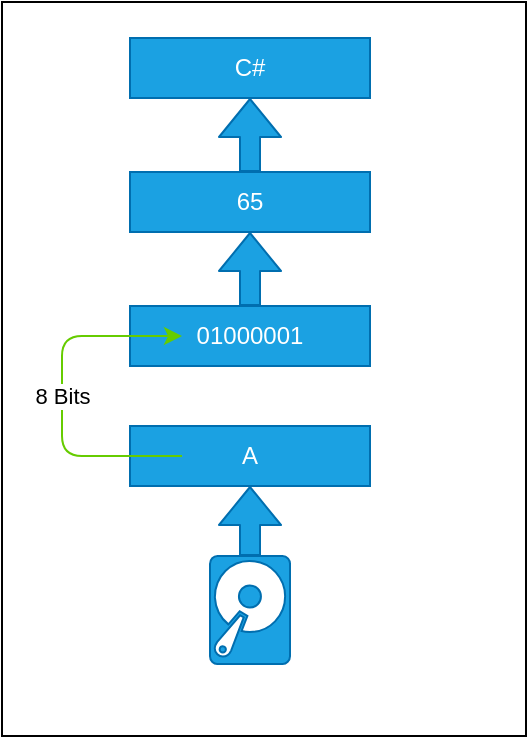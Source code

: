 <mxfile>
    <diagram id="pDwBYTGdxVf-85-Pe_Dh" name="Page-1">
        <mxGraphModel dx="394" dy="366" grid="0" gridSize="10" guides="1" tooltips="1" connect="1" arrows="1" fold="1" page="1" pageScale="1" pageWidth="850" pageHeight="1100" background="none" math="0" shadow="0">
            <root>
                <mxCell id="0"/>
                <mxCell id="1" parent="0"/>
                <mxCell id="20" value="" style="rounded=0;whiteSpace=wrap;html=1;" vertex="1" parent="1">
                    <mxGeometry x="16" y="48" width="262" height="367" as="geometry"/>
                </mxCell>
                <mxCell id="2" value="01000001" style="rounded=0;whiteSpace=wrap;html=1;fillColor=#1ba1e2;fontColor=#ffffff;strokeColor=#006EAF;" parent="1" vertex="1">
                    <mxGeometry x="80" y="200" width="120" height="30" as="geometry"/>
                </mxCell>
                <mxCell id="3" value="Hard Disk" style="sketch=0;pointerEvents=1;shadow=0;dashed=0;html=1;strokeColor=#006EAF;fillColor=#1ba1e2;labelPosition=center;verticalLabelPosition=bottom;verticalAlign=top;outlineConnect=0;align=center;shape=mxgraph.office.devices.hard_disk;fontColor=#ffffff;" parent="1" vertex="1">
                    <mxGeometry x="120" y="325" width="40" height="54" as="geometry"/>
                </mxCell>
                <mxCell id="5" value="65" style="rounded=0;whiteSpace=wrap;html=1;fillColor=#1ba1e2;fontColor=#ffffff;strokeColor=#006EAF;" parent="1" vertex="1">
                    <mxGeometry x="80" y="133" width="120" height="30" as="geometry"/>
                </mxCell>
                <mxCell id="6" value="C#" style="rounded=0;whiteSpace=wrap;html=1;fillColor=#1ba1e2;fontColor=#ffffff;strokeColor=#006EAF;" parent="1" vertex="1">
                    <mxGeometry x="80" y="66" width="120" height="30" as="geometry"/>
                </mxCell>
                <mxCell id="7" value="A" style="rounded=0;whiteSpace=wrap;html=1;fillColor=#1ba1e2;fontColor=#ffffff;strokeColor=#006EAF;" parent="1" vertex="1">
                    <mxGeometry x="80" y="260" width="120" height="30" as="geometry"/>
                </mxCell>
                <mxCell id="9" value="8 Bits" style="endArrow=classic;html=1;exitX=0;exitY=0.5;exitDx=0;exitDy=0;entryX=0;entryY=0.5;entryDx=0;entryDy=0;fillColor=#1ba1e2;strokeColor=#66CC00;" parent="1" edge="1">
                    <mxGeometry width="50" height="50" relative="1" as="geometry">
                        <mxPoint x="106" y="275" as="sourcePoint"/>
                        <mxPoint x="106" y="215" as="targetPoint"/>
                        <Array as="points">
                            <mxPoint x="46" y="275"/>
                            <mxPoint x="46" y="215"/>
                        </Array>
                    </mxGeometry>
                </mxCell>
                <mxCell id="11" value="Computer" style="text;html=1;resizable=0;autosize=1;align=center;verticalAlign=middle;points=[];fillColor=none;strokeColor=none;rounded=0;fontColor=#ffffff;" parent="1" vertex="1">
                    <mxGeometry x="200" y="270" width="70" height="20" as="geometry"/>
                </mxCell>
                <mxCell id="12" value="Byte" style="text;html=1;resizable=0;autosize=1;align=center;verticalAlign=middle;points=[];fillColor=none;strokeColor=none;rounded=0;fontColor=#ffffff;" parent="1" vertex="1">
                    <mxGeometry x="215" y="205" width="40" height="20" as="geometry"/>
                </mxCell>
                <mxCell id="13" value="Decimal" style="text;html=1;resizable=0;autosize=1;align=center;verticalAlign=middle;points=[];fillColor=none;strokeColor=none;rounded=0;fontColor=#ffffff;" parent="1" vertex="1">
                    <mxGeometry x="205" y="136" width="60" height="20" as="geometry"/>
                </mxCell>
                <mxCell id="16" value="" style="shape=flexArrow;endArrow=classic;html=1;exitX=0.5;exitY=0;exitDx=0;exitDy=0;fillColor=#1ba1e2;strokeColor=#006EAF;" parent="1" source="2" target="5" edge="1">
                    <mxGeometry width="50" height="50" relative="1" as="geometry">
                        <mxPoint x="240" y="270" as="sourcePoint"/>
                        <mxPoint x="290" y="220" as="targetPoint"/>
                    </mxGeometry>
                </mxCell>
                <mxCell id="17" value="" style="shape=flexArrow;endArrow=classic;html=1;entryX=0.5;entryY=1;entryDx=0;entryDy=0;fillColor=#1ba1e2;strokeColor=#006EAF;" parent="1" source="3" target="7" edge="1">
                    <mxGeometry width="50" height="50" relative="1" as="geometry">
                        <mxPoint x="240" y="270" as="sourcePoint"/>
                        <mxPoint x="290" y="220" as="targetPoint"/>
                    </mxGeometry>
                </mxCell>
                <mxCell id="19" value="" style="shape=flexArrow;endArrow=classic;html=1;exitX=0.5;exitY=0;exitDx=0;exitDy=0;entryX=0.5;entryY=1;entryDx=0;entryDy=0;fillColor=#1ba1e2;strokeColor=#006EAF;" parent="1" source="5" target="6" edge="1">
                    <mxGeometry width="50" height="50" relative="1" as="geometry">
                        <mxPoint x="240" y="270" as="sourcePoint"/>
                        <mxPoint x="150" y="120" as="targetPoint"/>
                    </mxGeometry>
                </mxCell>
            </root>
        </mxGraphModel>
    </diagram>
</mxfile>